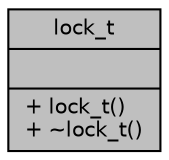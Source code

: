 digraph "lock_t"
{
 // INTERACTIVE_SVG=YES
  bgcolor="transparent";
  edge [fontname="Helvetica",fontsize="10",labelfontname="Helvetica",labelfontsize="10"];
  node [fontname="Helvetica",fontsize="10",shape=record];
  Node1 [label="{lock_t\n||+ lock_t()\l+ ~lock_t()\l}",height=0.2,width=0.4,color="black", fillcolor="grey75", style="filled", fontcolor="black"];
}
